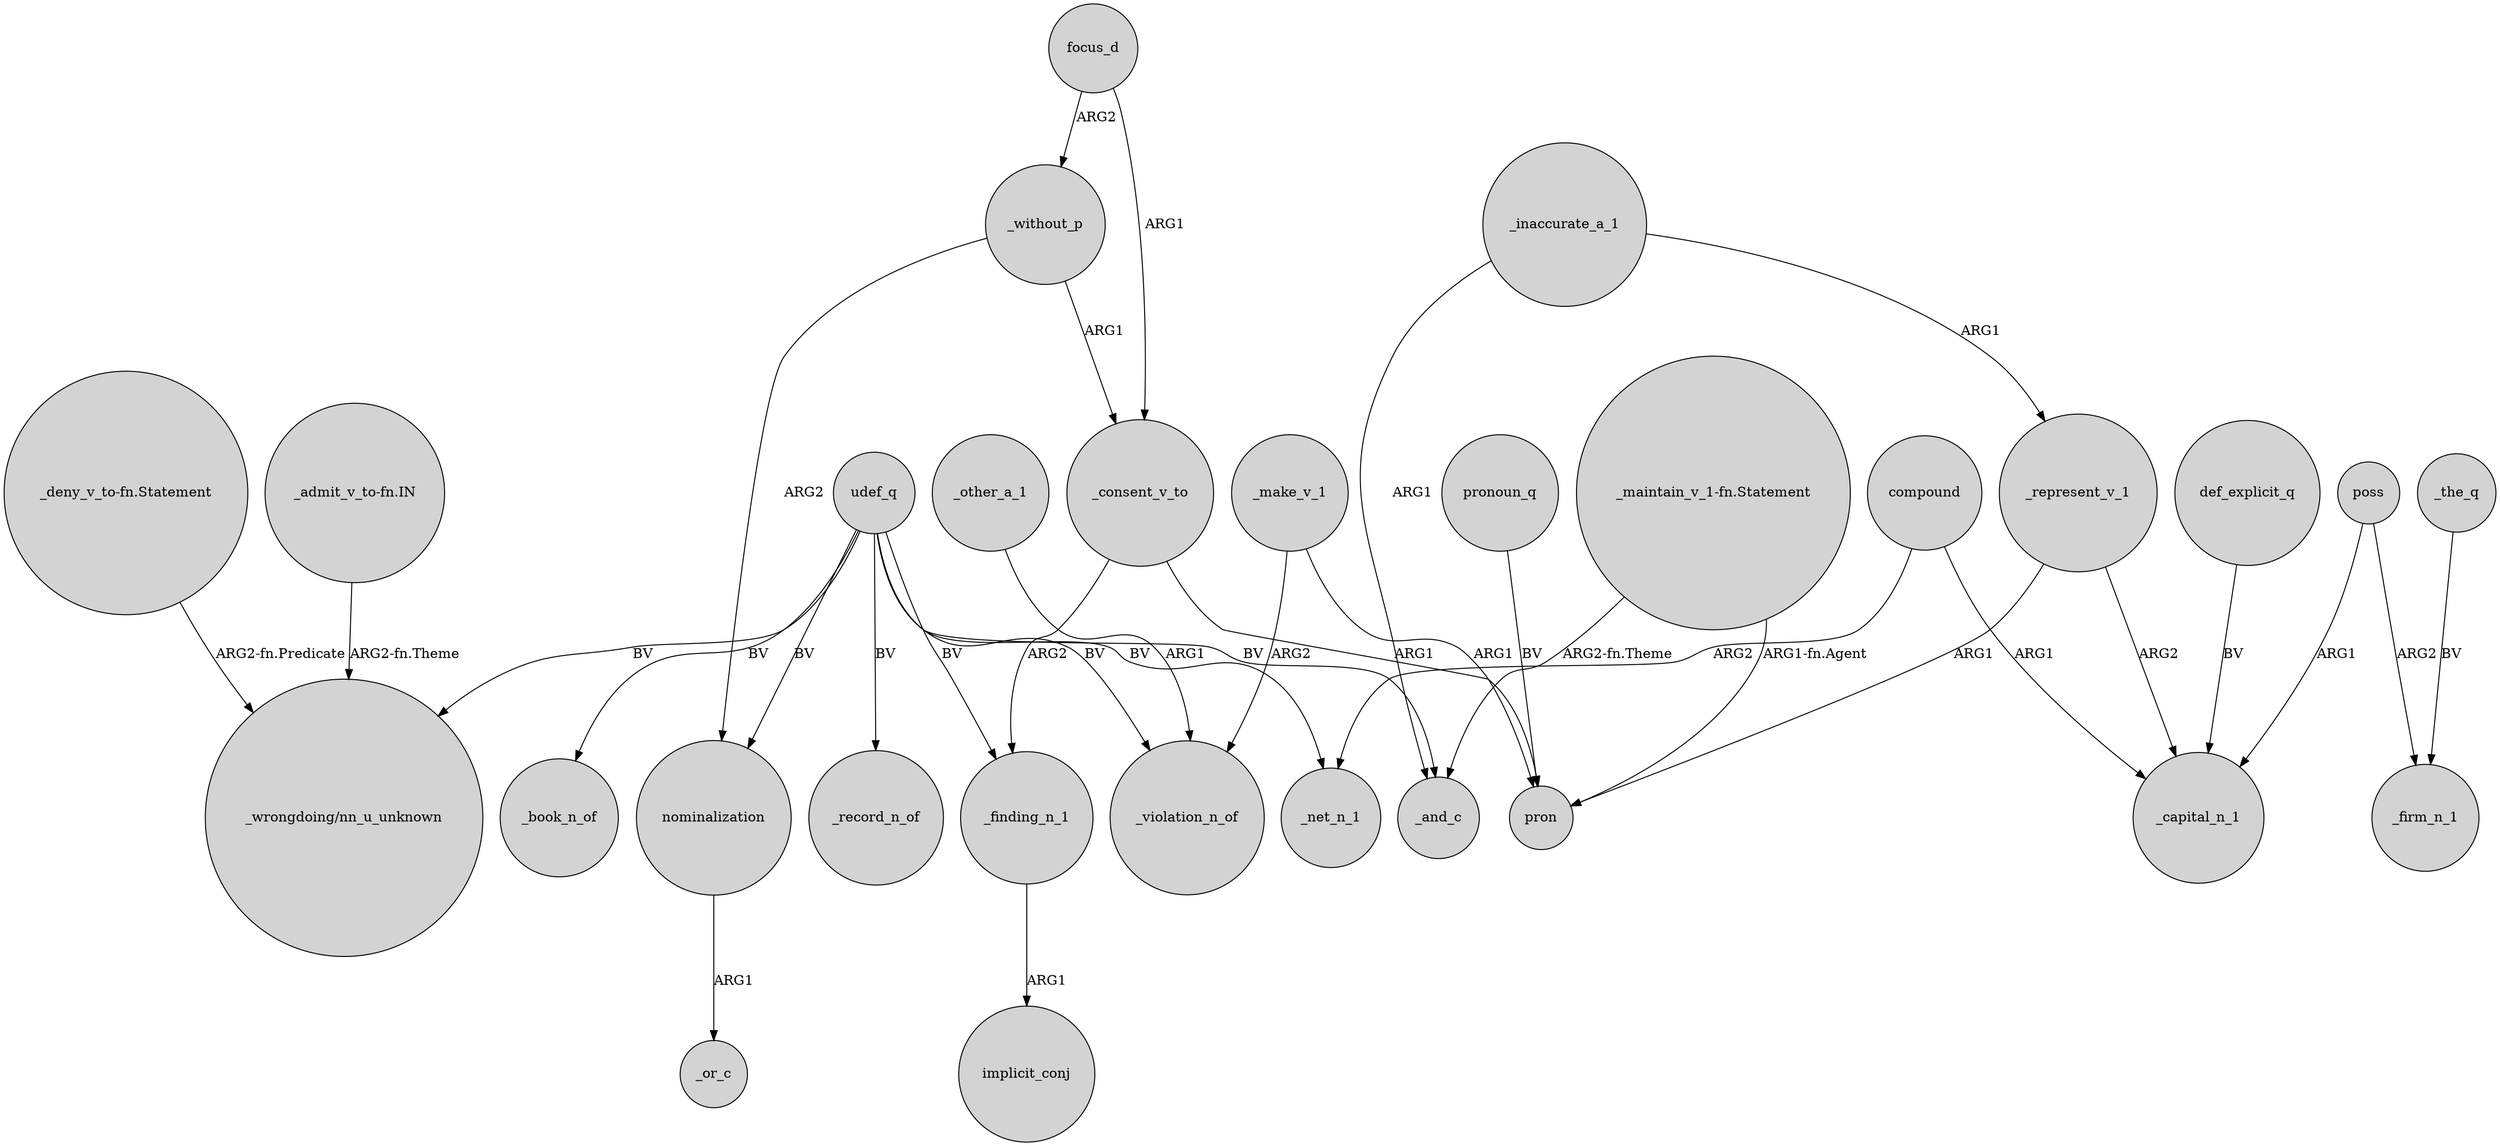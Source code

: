 digraph {
	node [shape=circle style=filled]
	def_explicit_q -> _capital_n_1 [label=BV]
	_consent_v_to -> pron [label=ARG1]
	_make_v_1 -> _violation_n_of [label=ARG2]
	_represent_v_1 -> pron [label=ARG1]
	focus_d -> _without_p [label=ARG2]
	udef_q -> _book_n_of [label=BV]
	udef_q -> _record_n_of [label=BV]
	"_deny_v_to-fn.Statement" -> "_wrongdoing/nn_u_unknown" [label="ARG2-fn.Predicate"]
	_inaccurate_a_1 -> _and_c [label=ARG1]
	"_maintain_v_1-fn.Statement" -> _and_c [label="ARG2-fn.Theme"]
	_consent_v_to -> _finding_n_1 [label=ARG2]
	focus_d -> _consent_v_to [label=ARG1]
	pronoun_q -> pron [label=BV]
	_without_p -> _consent_v_to [label=ARG1]
	compound -> _net_n_1 [label=ARG2]
	_other_a_1 -> _violation_n_of [label=ARG1]
	_make_v_1 -> pron [label=ARG1]
	udef_q -> "_wrongdoing/nn_u_unknown" [label=BV]
	poss -> _firm_n_1 [label=ARG2]
	compound -> _capital_n_1 [label=ARG1]
	"_maintain_v_1-fn.Statement" -> pron [label="ARG1-fn.Agent"]
	nominalization -> _or_c [label=ARG1]
	udef_q -> nominalization [label=BV]
	_without_p -> nominalization [label=ARG2]
	_the_q -> _firm_n_1 [label=BV]
	udef_q -> _violation_n_of [label=BV]
	udef_q -> _net_n_1 [label=BV]
	"_admit_v_to-fn.IN" -> "_wrongdoing/nn_u_unknown" [label="ARG2-fn.Theme"]
	udef_q -> _finding_n_1 [label=BV]
	_finding_n_1 -> implicit_conj [label=ARG1]
	poss -> _capital_n_1 [label=ARG1]
	udef_q -> _and_c [label=BV]
	_represent_v_1 -> _capital_n_1 [label=ARG2]
	_inaccurate_a_1 -> _represent_v_1 [label=ARG1]
}
